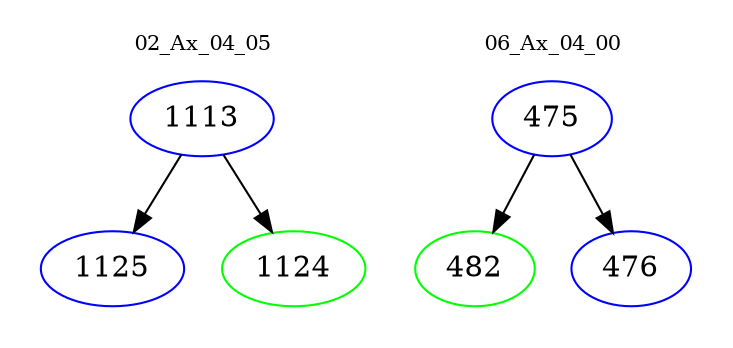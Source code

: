 digraph{
subgraph cluster_0 {
color = white
label = "02_Ax_04_05";
fontsize=10;
T0_1113 [label="1113", color="blue"]
T0_1113 -> T0_1125 [color="black"]
T0_1125 [label="1125", color="blue"]
T0_1113 -> T0_1124 [color="black"]
T0_1124 [label="1124", color="green"]
}
subgraph cluster_1 {
color = white
label = "06_Ax_04_00";
fontsize=10;
T1_475 [label="475", color="blue"]
T1_475 -> T1_482 [color="black"]
T1_482 [label="482", color="green"]
T1_475 -> T1_476 [color="black"]
T1_476 [label="476", color="blue"]
}
}
